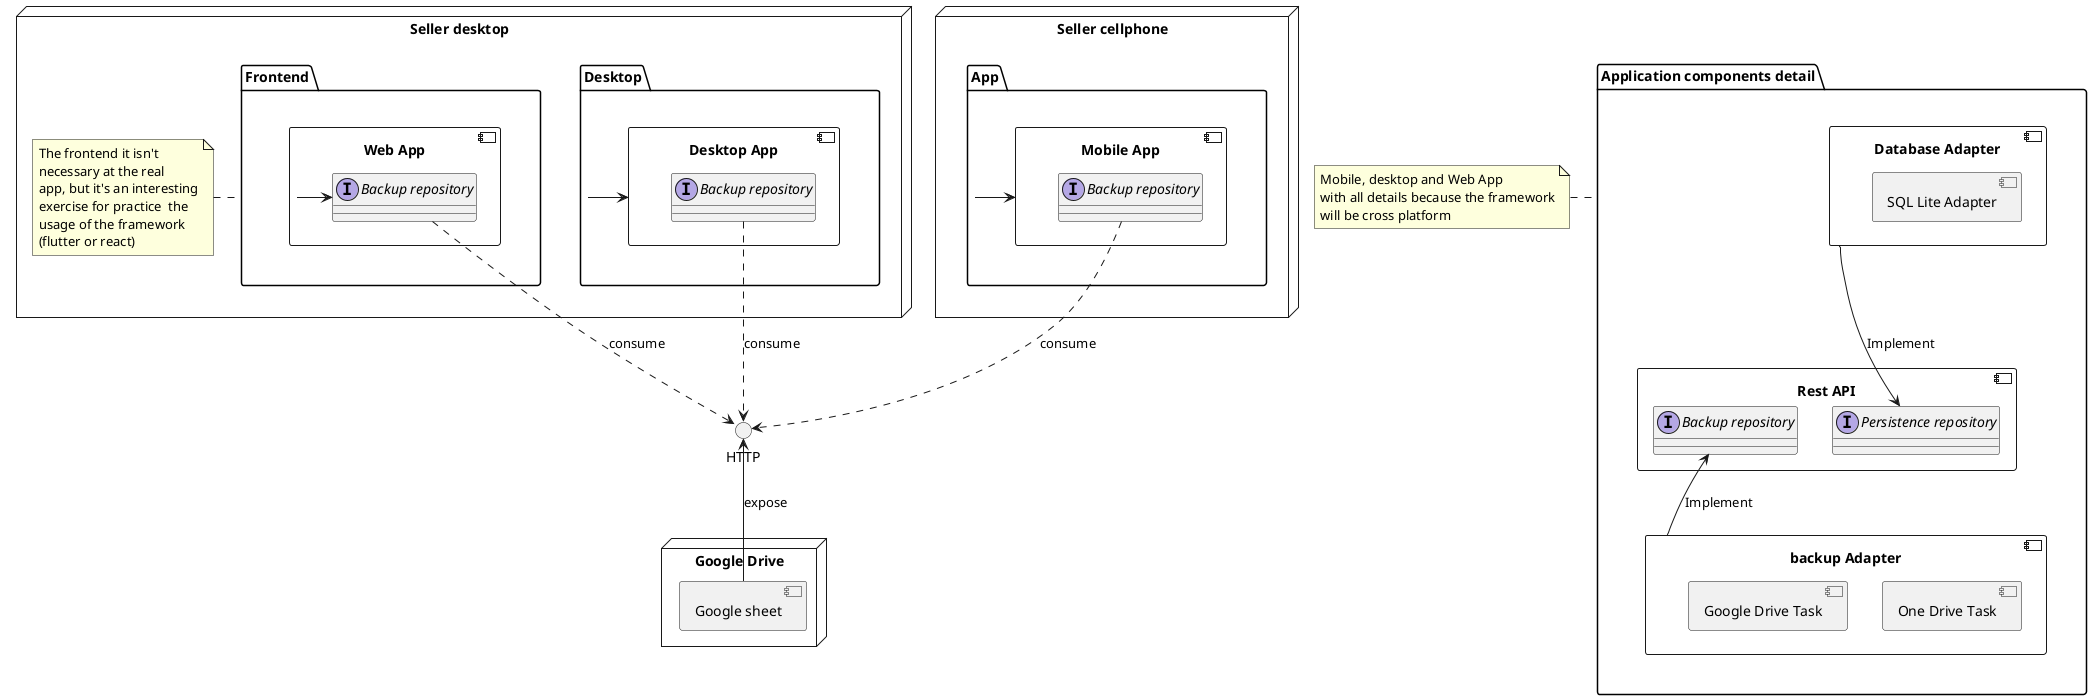 @startuml
node "Seller desktop" as sellerDesktop {
    package "Frontend" as front {
      component "Web App" as webApp {
        interface "Backup repository" as backUpRepositoryW
      }
    }

    package "Desktop" as desktop {
        component "Desktop App" as desktopApp {
            interface "Backup repository" as backUpRepositoryD
        }
    }

    note left of front
        The frontend it isn't
        necessary at the real
        app, but it's an interesting
        exercise for practice  the
        usage of the framework
        (flutter or react)
    end note
}


node "Seller cellphone" as sellerCellphone {
    package "App" as app {
        component "Mobile App" as mobileApp {
            interface "Backup repository" as backUpRepositoryM
        }
    }
}

node "Google Drive" as googleDrive {
    component "Google sheet" as googleSheet {

    }
}

package "Application components detail" as details {
  component "Rest API" as apiBack {
    interface "Persistence repository" as repositoryI {
    }
    interface "Backup repository" as backUpRepository{
    }
  }
  component "Database Adapter" as dbAdapter {
    component "SQL Lite Adapter" as sqlLite {
    }
  }
  component "backup Adapter" as backupAdapter {
      component "One Drive Task" as oneDriveI{
      }
      component "Google Drive Task" as googleDriveI{
      }
  }
}
note left of details
    Mobile, desktop and Web App
    with all details because the framework
    will be cross platform
end note

 () "HTTP" as http

app -> mobileApp
http <.up. backUpRepositoryM : consume

repositoryI <-up- dbAdapter : Implement
backUpRepository <-- backupAdapter : Implement

desktop -> desktopApp
webApp -> backUpRepositoryW
http <-- googleSheet : expose
http <.up. backUpRepositoryD : consume
http <.up. backUpRepositoryW : consume
@enduml
